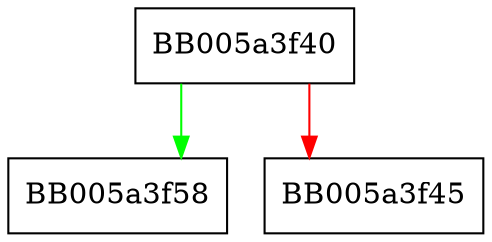 digraph ENGINE_up_ref {
  node [shape="box"];
  graph [splines=ortho];
  BB005a3f40 -> BB005a3f58 [color="green"];
  BB005a3f40 -> BB005a3f45 [color="red"];
}